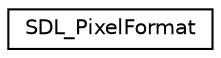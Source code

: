 digraph "Graphical Class Hierarchy"
{
  edge [fontname="Helvetica",fontsize="10",labelfontname="Helvetica",labelfontsize="10"];
  node [fontname="Helvetica",fontsize="10",shape=record];
  rankdir="LR";
  Node1 [label="SDL_PixelFormat",height=0.2,width=0.4,color="black", fillcolor="white", style="filled",URL="$struct_s_d_l___pixel_format.html"];
}
